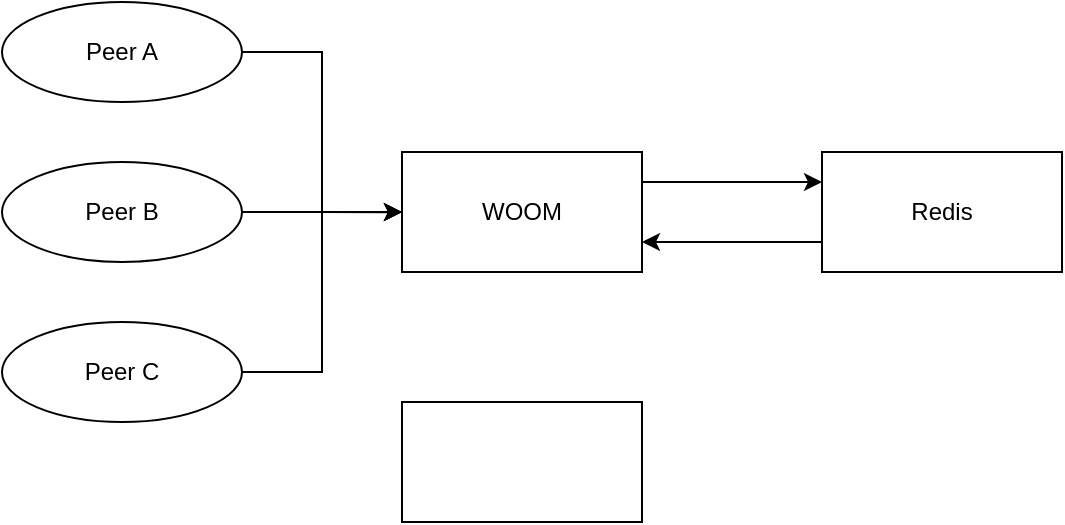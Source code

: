 <mxfile version="26.2.14">
  <diagram name="第 1 页" id="IJGbnoU1Glra_pV7yRjn">
    <mxGraphModel dx="768" dy="393" grid="1" gridSize="10" guides="1" tooltips="1" connect="1" arrows="1" fold="1" page="1" pageScale="1" pageWidth="827" pageHeight="1169" math="0" shadow="0">
      <root>
        <mxCell id="0" />
        <mxCell id="1" parent="0" />
        <mxCell id="221bUUAiKaxn2Sf912eD-11" style="edgeStyle=orthogonalEdgeStyle;rounded=0;orthogonalLoop=1;jettySize=auto;html=1;exitX=1;exitY=0.5;exitDx=0;exitDy=0;entryX=0;entryY=0.5;entryDx=0;entryDy=0;" edge="1" parent="1" source="221bUUAiKaxn2Sf912eD-4" target="221bUUAiKaxn2Sf912eD-7">
          <mxGeometry relative="1" as="geometry" />
        </mxCell>
        <mxCell id="221bUUAiKaxn2Sf912eD-4" value="Peer A" style="ellipse;whiteSpace=wrap;html=1;" vertex="1" parent="1">
          <mxGeometry x="60" y="150" width="120" height="50" as="geometry" />
        </mxCell>
        <mxCell id="221bUUAiKaxn2Sf912eD-12" style="edgeStyle=orthogonalEdgeStyle;rounded=0;orthogonalLoop=1;jettySize=auto;html=1;exitX=1;exitY=0.5;exitDx=0;exitDy=0;" edge="1" parent="1" source="221bUUAiKaxn2Sf912eD-5">
          <mxGeometry relative="1" as="geometry">
            <mxPoint x="260" y="255.095" as="targetPoint" />
          </mxGeometry>
        </mxCell>
        <mxCell id="221bUUAiKaxn2Sf912eD-5" value="Peer B" style="ellipse;whiteSpace=wrap;html=1;" vertex="1" parent="1">
          <mxGeometry x="60" y="230" width="120" height="50" as="geometry" />
        </mxCell>
        <mxCell id="221bUUAiKaxn2Sf912eD-14" style="edgeStyle=orthogonalEdgeStyle;rounded=0;orthogonalLoop=1;jettySize=auto;html=1;exitX=1;exitY=0.5;exitDx=0;exitDy=0;entryX=0;entryY=0.5;entryDx=0;entryDy=0;" edge="1" parent="1" source="221bUUAiKaxn2Sf912eD-6" target="221bUUAiKaxn2Sf912eD-7">
          <mxGeometry relative="1" as="geometry" />
        </mxCell>
        <mxCell id="221bUUAiKaxn2Sf912eD-6" value="Peer C" style="ellipse;whiteSpace=wrap;html=1;" vertex="1" parent="1">
          <mxGeometry x="60" y="310" width="120" height="50" as="geometry" />
        </mxCell>
        <mxCell id="221bUUAiKaxn2Sf912eD-21" value="" style="edgeStyle=orthogonalEdgeStyle;rounded=0;orthogonalLoop=1;jettySize=auto;html=1;" edge="1" parent="1" source="221bUUAiKaxn2Sf912eD-7" target="221bUUAiKaxn2Sf912eD-15">
          <mxGeometry relative="1" as="geometry">
            <Array as="points">
              <mxPoint x="420" y="240" />
              <mxPoint x="420" y="240" />
            </Array>
          </mxGeometry>
        </mxCell>
        <mxCell id="221bUUAiKaxn2Sf912eD-7" value="WOOM" style="rounded=0;whiteSpace=wrap;html=1;" vertex="1" parent="1">
          <mxGeometry x="260" y="225" width="120" height="60" as="geometry" />
        </mxCell>
        <mxCell id="221bUUAiKaxn2Sf912eD-15" value="Redis" style="rounded=0;whiteSpace=wrap;html=1;" vertex="1" parent="1">
          <mxGeometry x="470" y="225" width="120" height="60" as="geometry" />
        </mxCell>
        <mxCell id="221bUUAiKaxn2Sf912eD-16" value="" style="rounded=0;whiteSpace=wrap;html=1;" vertex="1" parent="1">
          <mxGeometry x="260" y="350" width="120" height="60" as="geometry" />
        </mxCell>
        <mxCell id="221bUUAiKaxn2Sf912eD-22" value="" style="edgeStyle=orthogonalEdgeStyle;rounded=0;orthogonalLoop=1;jettySize=auto;html=1;" edge="1" parent="1">
          <mxGeometry relative="1" as="geometry">
            <mxPoint x="470" y="270" as="sourcePoint" />
            <mxPoint x="380" y="270" as="targetPoint" />
            <Array as="points">
              <mxPoint x="420" y="270" />
              <mxPoint x="420" y="270" />
            </Array>
          </mxGeometry>
        </mxCell>
      </root>
    </mxGraphModel>
  </diagram>
</mxfile>
